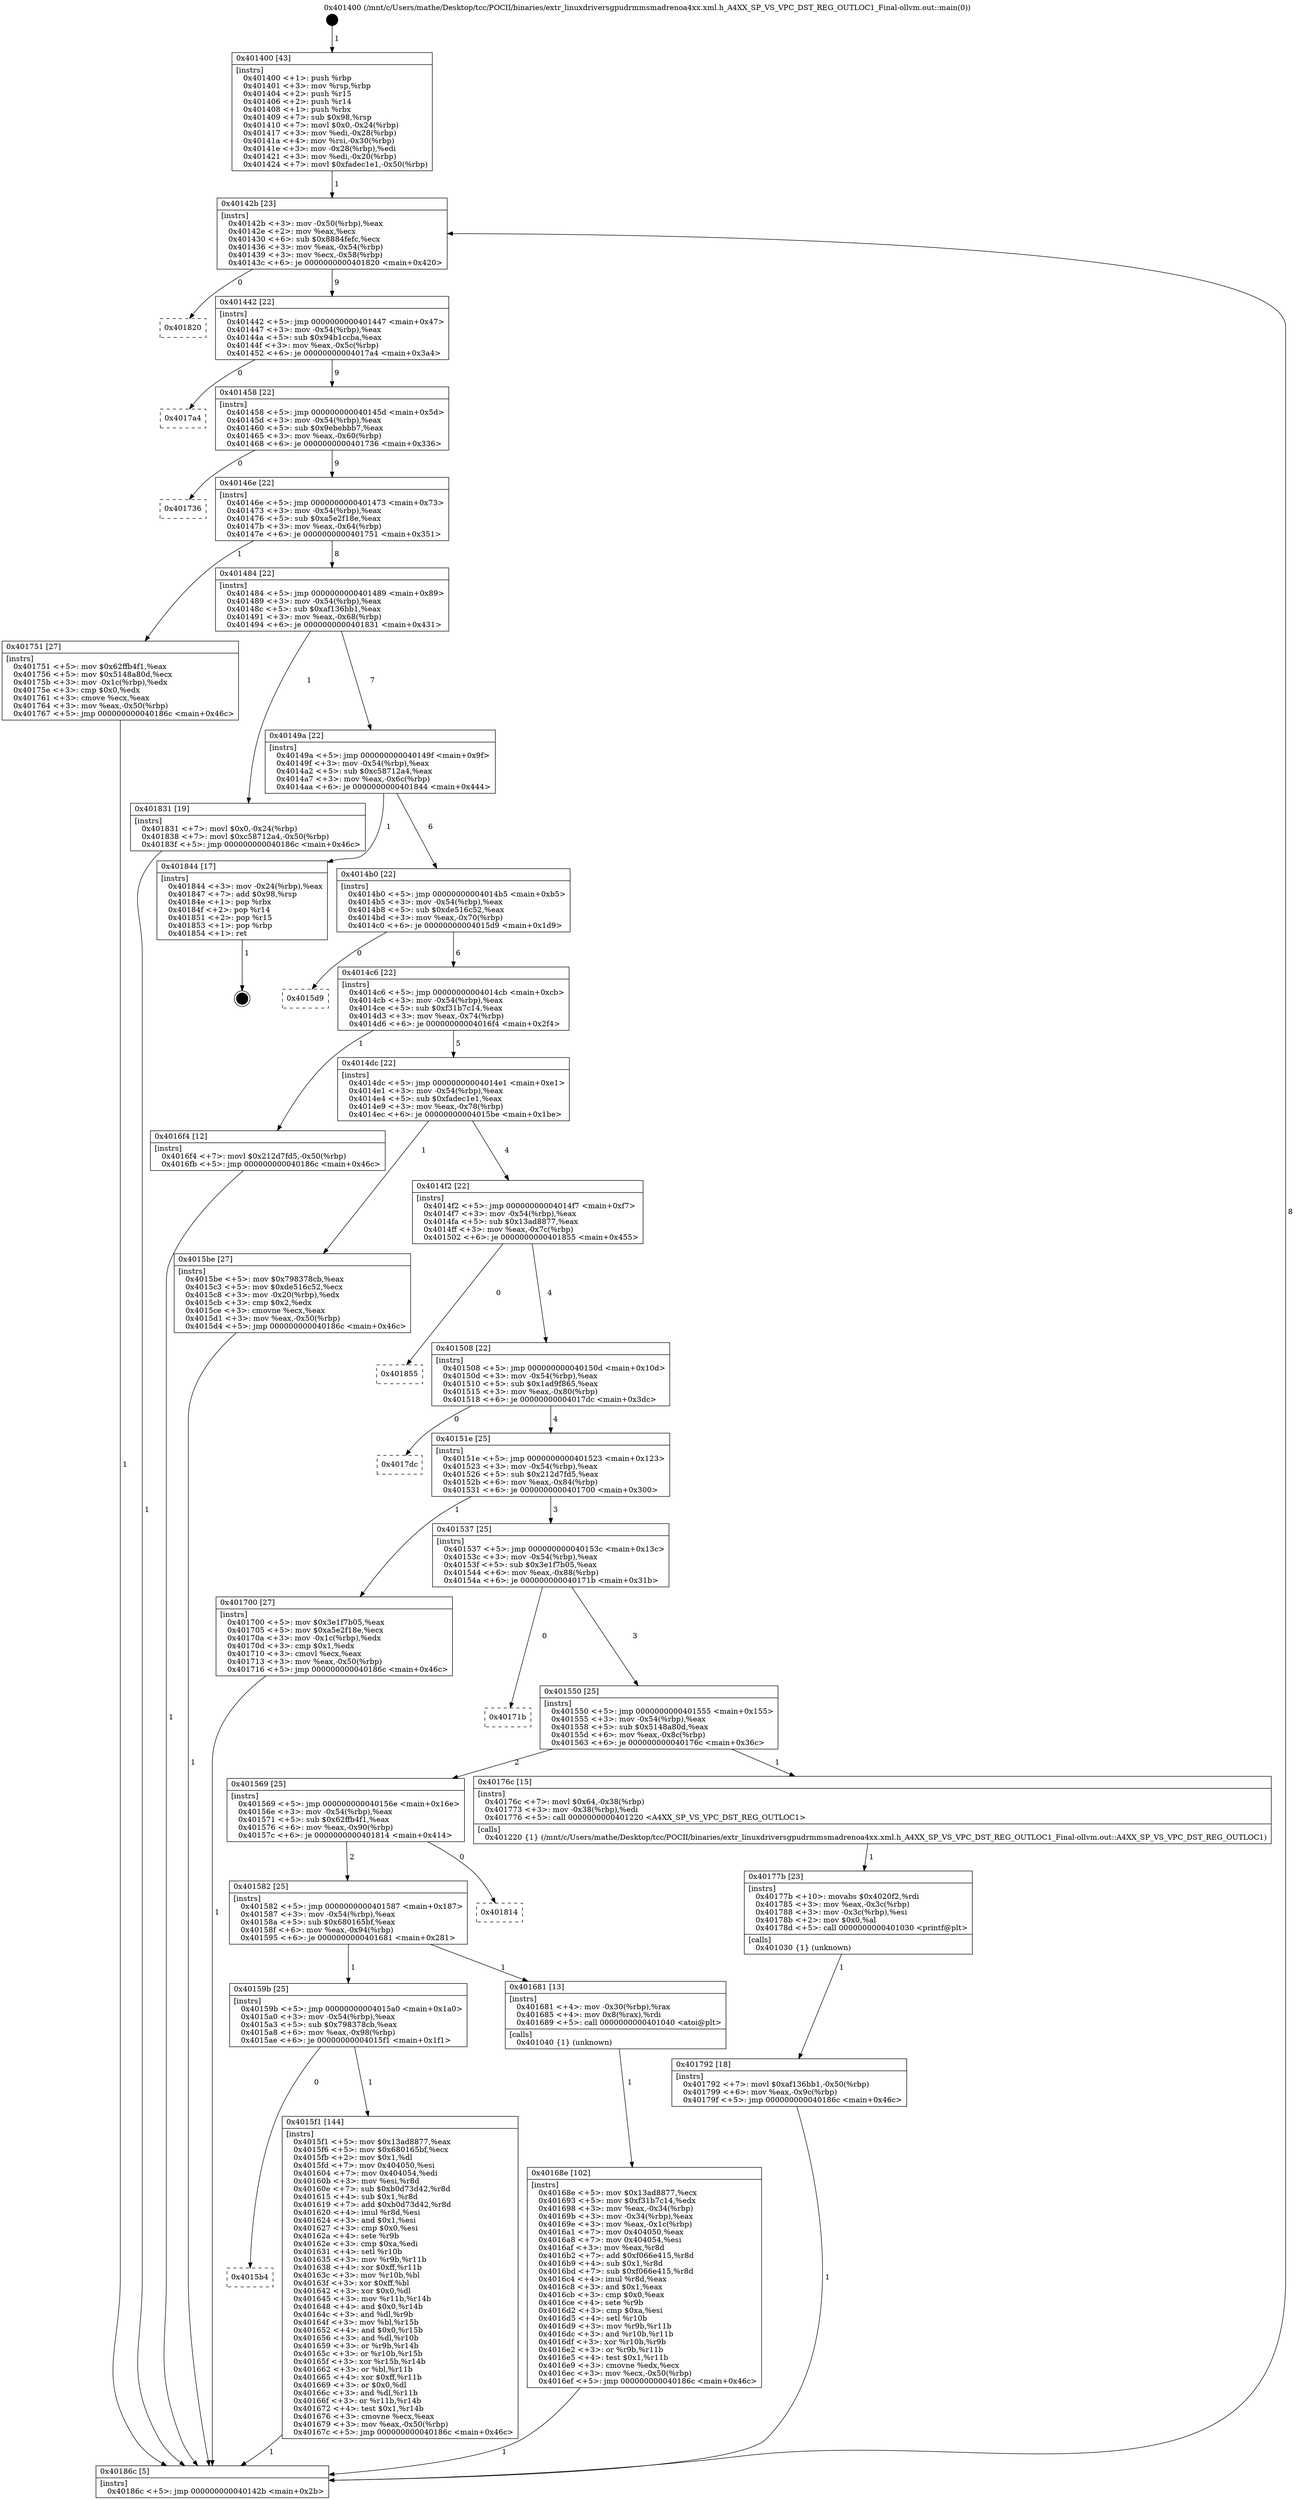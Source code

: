 digraph "0x401400" {
  label = "0x401400 (/mnt/c/Users/mathe/Desktop/tcc/POCII/binaries/extr_linuxdriversgpudrmmsmadrenoa4xx.xml.h_A4XX_SP_VS_VPC_DST_REG_OUTLOC1_Final-ollvm.out::main(0))"
  labelloc = "t"
  node[shape=record]

  Entry [label="",width=0.3,height=0.3,shape=circle,fillcolor=black,style=filled]
  "0x40142b" [label="{
     0x40142b [23]\l
     | [instrs]\l
     &nbsp;&nbsp;0x40142b \<+3\>: mov -0x50(%rbp),%eax\l
     &nbsp;&nbsp;0x40142e \<+2\>: mov %eax,%ecx\l
     &nbsp;&nbsp;0x401430 \<+6\>: sub $0x8884fefc,%ecx\l
     &nbsp;&nbsp;0x401436 \<+3\>: mov %eax,-0x54(%rbp)\l
     &nbsp;&nbsp;0x401439 \<+3\>: mov %ecx,-0x58(%rbp)\l
     &nbsp;&nbsp;0x40143c \<+6\>: je 0000000000401820 \<main+0x420\>\l
  }"]
  "0x401820" [label="{
     0x401820\l
  }", style=dashed]
  "0x401442" [label="{
     0x401442 [22]\l
     | [instrs]\l
     &nbsp;&nbsp;0x401442 \<+5\>: jmp 0000000000401447 \<main+0x47\>\l
     &nbsp;&nbsp;0x401447 \<+3\>: mov -0x54(%rbp),%eax\l
     &nbsp;&nbsp;0x40144a \<+5\>: sub $0x94b1ccba,%eax\l
     &nbsp;&nbsp;0x40144f \<+3\>: mov %eax,-0x5c(%rbp)\l
     &nbsp;&nbsp;0x401452 \<+6\>: je 00000000004017a4 \<main+0x3a4\>\l
  }"]
  Exit [label="",width=0.3,height=0.3,shape=circle,fillcolor=black,style=filled,peripheries=2]
  "0x4017a4" [label="{
     0x4017a4\l
  }", style=dashed]
  "0x401458" [label="{
     0x401458 [22]\l
     | [instrs]\l
     &nbsp;&nbsp;0x401458 \<+5\>: jmp 000000000040145d \<main+0x5d\>\l
     &nbsp;&nbsp;0x40145d \<+3\>: mov -0x54(%rbp),%eax\l
     &nbsp;&nbsp;0x401460 \<+5\>: sub $0x9ebebbb7,%eax\l
     &nbsp;&nbsp;0x401465 \<+3\>: mov %eax,-0x60(%rbp)\l
     &nbsp;&nbsp;0x401468 \<+6\>: je 0000000000401736 \<main+0x336\>\l
  }"]
  "0x401792" [label="{
     0x401792 [18]\l
     | [instrs]\l
     &nbsp;&nbsp;0x401792 \<+7\>: movl $0xaf136bb1,-0x50(%rbp)\l
     &nbsp;&nbsp;0x401799 \<+6\>: mov %eax,-0x9c(%rbp)\l
     &nbsp;&nbsp;0x40179f \<+5\>: jmp 000000000040186c \<main+0x46c\>\l
  }"]
  "0x401736" [label="{
     0x401736\l
  }", style=dashed]
  "0x40146e" [label="{
     0x40146e [22]\l
     | [instrs]\l
     &nbsp;&nbsp;0x40146e \<+5\>: jmp 0000000000401473 \<main+0x73\>\l
     &nbsp;&nbsp;0x401473 \<+3\>: mov -0x54(%rbp),%eax\l
     &nbsp;&nbsp;0x401476 \<+5\>: sub $0xa5e2f18e,%eax\l
     &nbsp;&nbsp;0x40147b \<+3\>: mov %eax,-0x64(%rbp)\l
     &nbsp;&nbsp;0x40147e \<+6\>: je 0000000000401751 \<main+0x351\>\l
  }"]
  "0x40177b" [label="{
     0x40177b [23]\l
     | [instrs]\l
     &nbsp;&nbsp;0x40177b \<+10\>: movabs $0x4020f2,%rdi\l
     &nbsp;&nbsp;0x401785 \<+3\>: mov %eax,-0x3c(%rbp)\l
     &nbsp;&nbsp;0x401788 \<+3\>: mov -0x3c(%rbp),%esi\l
     &nbsp;&nbsp;0x40178b \<+2\>: mov $0x0,%al\l
     &nbsp;&nbsp;0x40178d \<+5\>: call 0000000000401030 \<printf@plt\>\l
     | [calls]\l
     &nbsp;&nbsp;0x401030 \{1\} (unknown)\l
  }"]
  "0x401751" [label="{
     0x401751 [27]\l
     | [instrs]\l
     &nbsp;&nbsp;0x401751 \<+5\>: mov $0x62ffb4f1,%eax\l
     &nbsp;&nbsp;0x401756 \<+5\>: mov $0x5148a80d,%ecx\l
     &nbsp;&nbsp;0x40175b \<+3\>: mov -0x1c(%rbp),%edx\l
     &nbsp;&nbsp;0x40175e \<+3\>: cmp $0x0,%edx\l
     &nbsp;&nbsp;0x401761 \<+3\>: cmove %ecx,%eax\l
     &nbsp;&nbsp;0x401764 \<+3\>: mov %eax,-0x50(%rbp)\l
     &nbsp;&nbsp;0x401767 \<+5\>: jmp 000000000040186c \<main+0x46c\>\l
  }"]
  "0x401484" [label="{
     0x401484 [22]\l
     | [instrs]\l
     &nbsp;&nbsp;0x401484 \<+5\>: jmp 0000000000401489 \<main+0x89\>\l
     &nbsp;&nbsp;0x401489 \<+3\>: mov -0x54(%rbp),%eax\l
     &nbsp;&nbsp;0x40148c \<+5\>: sub $0xaf136bb1,%eax\l
     &nbsp;&nbsp;0x401491 \<+3\>: mov %eax,-0x68(%rbp)\l
     &nbsp;&nbsp;0x401494 \<+6\>: je 0000000000401831 \<main+0x431\>\l
  }"]
  "0x40168e" [label="{
     0x40168e [102]\l
     | [instrs]\l
     &nbsp;&nbsp;0x40168e \<+5\>: mov $0x13ad8877,%ecx\l
     &nbsp;&nbsp;0x401693 \<+5\>: mov $0xf31b7c14,%edx\l
     &nbsp;&nbsp;0x401698 \<+3\>: mov %eax,-0x34(%rbp)\l
     &nbsp;&nbsp;0x40169b \<+3\>: mov -0x34(%rbp),%eax\l
     &nbsp;&nbsp;0x40169e \<+3\>: mov %eax,-0x1c(%rbp)\l
     &nbsp;&nbsp;0x4016a1 \<+7\>: mov 0x404050,%eax\l
     &nbsp;&nbsp;0x4016a8 \<+7\>: mov 0x404054,%esi\l
     &nbsp;&nbsp;0x4016af \<+3\>: mov %eax,%r8d\l
     &nbsp;&nbsp;0x4016b2 \<+7\>: add $0xf066e415,%r8d\l
     &nbsp;&nbsp;0x4016b9 \<+4\>: sub $0x1,%r8d\l
     &nbsp;&nbsp;0x4016bd \<+7\>: sub $0xf066e415,%r8d\l
     &nbsp;&nbsp;0x4016c4 \<+4\>: imul %r8d,%eax\l
     &nbsp;&nbsp;0x4016c8 \<+3\>: and $0x1,%eax\l
     &nbsp;&nbsp;0x4016cb \<+3\>: cmp $0x0,%eax\l
     &nbsp;&nbsp;0x4016ce \<+4\>: sete %r9b\l
     &nbsp;&nbsp;0x4016d2 \<+3\>: cmp $0xa,%esi\l
     &nbsp;&nbsp;0x4016d5 \<+4\>: setl %r10b\l
     &nbsp;&nbsp;0x4016d9 \<+3\>: mov %r9b,%r11b\l
     &nbsp;&nbsp;0x4016dc \<+3\>: and %r10b,%r11b\l
     &nbsp;&nbsp;0x4016df \<+3\>: xor %r10b,%r9b\l
     &nbsp;&nbsp;0x4016e2 \<+3\>: or %r9b,%r11b\l
     &nbsp;&nbsp;0x4016e5 \<+4\>: test $0x1,%r11b\l
     &nbsp;&nbsp;0x4016e9 \<+3\>: cmovne %edx,%ecx\l
     &nbsp;&nbsp;0x4016ec \<+3\>: mov %ecx,-0x50(%rbp)\l
     &nbsp;&nbsp;0x4016ef \<+5\>: jmp 000000000040186c \<main+0x46c\>\l
  }"]
  "0x401831" [label="{
     0x401831 [19]\l
     | [instrs]\l
     &nbsp;&nbsp;0x401831 \<+7\>: movl $0x0,-0x24(%rbp)\l
     &nbsp;&nbsp;0x401838 \<+7\>: movl $0xc58712a4,-0x50(%rbp)\l
     &nbsp;&nbsp;0x40183f \<+5\>: jmp 000000000040186c \<main+0x46c\>\l
  }"]
  "0x40149a" [label="{
     0x40149a [22]\l
     | [instrs]\l
     &nbsp;&nbsp;0x40149a \<+5\>: jmp 000000000040149f \<main+0x9f\>\l
     &nbsp;&nbsp;0x40149f \<+3\>: mov -0x54(%rbp),%eax\l
     &nbsp;&nbsp;0x4014a2 \<+5\>: sub $0xc58712a4,%eax\l
     &nbsp;&nbsp;0x4014a7 \<+3\>: mov %eax,-0x6c(%rbp)\l
     &nbsp;&nbsp;0x4014aa \<+6\>: je 0000000000401844 \<main+0x444\>\l
  }"]
  "0x4015b4" [label="{
     0x4015b4\l
  }", style=dashed]
  "0x401844" [label="{
     0x401844 [17]\l
     | [instrs]\l
     &nbsp;&nbsp;0x401844 \<+3\>: mov -0x24(%rbp),%eax\l
     &nbsp;&nbsp;0x401847 \<+7\>: add $0x98,%rsp\l
     &nbsp;&nbsp;0x40184e \<+1\>: pop %rbx\l
     &nbsp;&nbsp;0x40184f \<+2\>: pop %r14\l
     &nbsp;&nbsp;0x401851 \<+2\>: pop %r15\l
     &nbsp;&nbsp;0x401853 \<+1\>: pop %rbp\l
     &nbsp;&nbsp;0x401854 \<+1\>: ret\l
  }"]
  "0x4014b0" [label="{
     0x4014b0 [22]\l
     | [instrs]\l
     &nbsp;&nbsp;0x4014b0 \<+5\>: jmp 00000000004014b5 \<main+0xb5\>\l
     &nbsp;&nbsp;0x4014b5 \<+3\>: mov -0x54(%rbp),%eax\l
     &nbsp;&nbsp;0x4014b8 \<+5\>: sub $0xde516c52,%eax\l
     &nbsp;&nbsp;0x4014bd \<+3\>: mov %eax,-0x70(%rbp)\l
     &nbsp;&nbsp;0x4014c0 \<+6\>: je 00000000004015d9 \<main+0x1d9\>\l
  }"]
  "0x4015f1" [label="{
     0x4015f1 [144]\l
     | [instrs]\l
     &nbsp;&nbsp;0x4015f1 \<+5\>: mov $0x13ad8877,%eax\l
     &nbsp;&nbsp;0x4015f6 \<+5\>: mov $0x680165bf,%ecx\l
     &nbsp;&nbsp;0x4015fb \<+2\>: mov $0x1,%dl\l
     &nbsp;&nbsp;0x4015fd \<+7\>: mov 0x404050,%esi\l
     &nbsp;&nbsp;0x401604 \<+7\>: mov 0x404054,%edi\l
     &nbsp;&nbsp;0x40160b \<+3\>: mov %esi,%r8d\l
     &nbsp;&nbsp;0x40160e \<+7\>: sub $0xb0d73d42,%r8d\l
     &nbsp;&nbsp;0x401615 \<+4\>: sub $0x1,%r8d\l
     &nbsp;&nbsp;0x401619 \<+7\>: add $0xb0d73d42,%r8d\l
     &nbsp;&nbsp;0x401620 \<+4\>: imul %r8d,%esi\l
     &nbsp;&nbsp;0x401624 \<+3\>: and $0x1,%esi\l
     &nbsp;&nbsp;0x401627 \<+3\>: cmp $0x0,%esi\l
     &nbsp;&nbsp;0x40162a \<+4\>: sete %r9b\l
     &nbsp;&nbsp;0x40162e \<+3\>: cmp $0xa,%edi\l
     &nbsp;&nbsp;0x401631 \<+4\>: setl %r10b\l
     &nbsp;&nbsp;0x401635 \<+3\>: mov %r9b,%r11b\l
     &nbsp;&nbsp;0x401638 \<+4\>: xor $0xff,%r11b\l
     &nbsp;&nbsp;0x40163c \<+3\>: mov %r10b,%bl\l
     &nbsp;&nbsp;0x40163f \<+3\>: xor $0xff,%bl\l
     &nbsp;&nbsp;0x401642 \<+3\>: xor $0x0,%dl\l
     &nbsp;&nbsp;0x401645 \<+3\>: mov %r11b,%r14b\l
     &nbsp;&nbsp;0x401648 \<+4\>: and $0x0,%r14b\l
     &nbsp;&nbsp;0x40164c \<+3\>: and %dl,%r9b\l
     &nbsp;&nbsp;0x40164f \<+3\>: mov %bl,%r15b\l
     &nbsp;&nbsp;0x401652 \<+4\>: and $0x0,%r15b\l
     &nbsp;&nbsp;0x401656 \<+3\>: and %dl,%r10b\l
     &nbsp;&nbsp;0x401659 \<+3\>: or %r9b,%r14b\l
     &nbsp;&nbsp;0x40165c \<+3\>: or %r10b,%r15b\l
     &nbsp;&nbsp;0x40165f \<+3\>: xor %r15b,%r14b\l
     &nbsp;&nbsp;0x401662 \<+3\>: or %bl,%r11b\l
     &nbsp;&nbsp;0x401665 \<+4\>: xor $0xff,%r11b\l
     &nbsp;&nbsp;0x401669 \<+3\>: or $0x0,%dl\l
     &nbsp;&nbsp;0x40166c \<+3\>: and %dl,%r11b\l
     &nbsp;&nbsp;0x40166f \<+3\>: or %r11b,%r14b\l
     &nbsp;&nbsp;0x401672 \<+4\>: test $0x1,%r14b\l
     &nbsp;&nbsp;0x401676 \<+3\>: cmovne %ecx,%eax\l
     &nbsp;&nbsp;0x401679 \<+3\>: mov %eax,-0x50(%rbp)\l
     &nbsp;&nbsp;0x40167c \<+5\>: jmp 000000000040186c \<main+0x46c\>\l
  }"]
  "0x4015d9" [label="{
     0x4015d9\l
  }", style=dashed]
  "0x4014c6" [label="{
     0x4014c6 [22]\l
     | [instrs]\l
     &nbsp;&nbsp;0x4014c6 \<+5\>: jmp 00000000004014cb \<main+0xcb\>\l
     &nbsp;&nbsp;0x4014cb \<+3\>: mov -0x54(%rbp),%eax\l
     &nbsp;&nbsp;0x4014ce \<+5\>: sub $0xf31b7c14,%eax\l
     &nbsp;&nbsp;0x4014d3 \<+3\>: mov %eax,-0x74(%rbp)\l
     &nbsp;&nbsp;0x4014d6 \<+6\>: je 00000000004016f4 \<main+0x2f4\>\l
  }"]
  "0x40159b" [label="{
     0x40159b [25]\l
     | [instrs]\l
     &nbsp;&nbsp;0x40159b \<+5\>: jmp 00000000004015a0 \<main+0x1a0\>\l
     &nbsp;&nbsp;0x4015a0 \<+3\>: mov -0x54(%rbp),%eax\l
     &nbsp;&nbsp;0x4015a3 \<+5\>: sub $0x798378cb,%eax\l
     &nbsp;&nbsp;0x4015a8 \<+6\>: mov %eax,-0x98(%rbp)\l
     &nbsp;&nbsp;0x4015ae \<+6\>: je 00000000004015f1 \<main+0x1f1\>\l
  }"]
  "0x4016f4" [label="{
     0x4016f4 [12]\l
     | [instrs]\l
     &nbsp;&nbsp;0x4016f4 \<+7\>: movl $0x212d7fd5,-0x50(%rbp)\l
     &nbsp;&nbsp;0x4016fb \<+5\>: jmp 000000000040186c \<main+0x46c\>\l
  }"]
  "0x4014dc" [label="{
     0x4014dc [22]\l
     | [instrs]\l
     &nbsp;&nbsp;0x4014dc \<+5\>: jmp 00000000004014e1 \<main+0xe1\>\l
     &nbsp;&nbsp;0x4014e1 \<+3\>: mov -0x54(%rbp),%eax\l
     &nbsp;&nbsp;0x4014e4 \<+5\>: sub $0xfadec1e1,%eax\l
     &nbsp;&nbsp;0x4014e9 \<+3\>: mov %eax,-0x78(%rbp)\l
     &nbsp;&nbsp;0x4014ec \<+6\>: je 00000000004015be \<main+0x1be\>\l
  }"]
  "0x401681" [label="{
     0x401681 [13]\l
     | [instrs]\l
     &nbsp;&nbsp;0x401681 \<+4\>: mov -0x30(%rbp),%rax\l
     &nbsp;&nbsp;0x401685 \<+4\>: mov 0x8(%rax),%rdi\l
     &nbsp;&nbsp;0x401689 \<+5\>: call 0000000000401040 \<atoi@plt\>\l
     | [calls]\l
     &nbsp;&nbsp;0x401040 \{1\} (unknown)\l
  }"]
  "0x4015be" [label="{
     0x4015be [27]\l
     | [instrs]\l
     &nbsp;&nbsp;0x4015be \<+5\>: mov $0x798378cb,%eax\l
     &nbsp;&nbsp;0x4015c3 \<+5\>: mov $0xde516c52,%ecx\l
     &nbsp;&nbsp;0x4015c8 \<+3\>: mov -0x20(%rbp),%edx\l
     &nbsp;&nbsp;0x4015cb \<+3\>: cmp $0x2,%edx\l
     &nbsp;&nbsp;0x4015ce \<+3\>: cmovne %ecx,%eax\l
     &nbsp;&nbsp;0x4015d1 \<+3\>: mov %eax,-0x50(%rbp)\l
     &nbsp;&nbsp;0x4015d4 \<+5\>: jmp 000000000040186c \<main+0x46c\>\l
  }"]
  "0x4014f2" [label="{
     0x4014f2 [22]\l
     | [instrs]\l
     &nbsp;&nbsp;0x4014f2 \<+5\>: jmp 00000000004014f7 \<main+0xf7\>\l
     &nbsp;&nbsp;0x4014f7 \<+3\>: mov -0x54(%rbp),%eax\l
     &nbsp;&nbsp;0x4014fa \<+5\>: sub $0x13ad8877,%eax\l
     &nbsp;&nbsp;0x4014ff \<+3\>: mov %eax,-0x7c(%rbp)\l
     &nbsp;&nbsp;0x401502 \<+6\>: je 0000000000401855 \<main+0x455\>\l
  }"]
  "0x40186c" [label="{
     0x40186c [5]\l
     | [instrs]\l
     &nbsp;&nbsp;0x40186c \<+5\>: jmp 000000000040142b \<main+0x2b\>\l
  }"]
  "0x401400" [label="{
     0x401400 [43]\l
     | [instrs]\l
     &nbsp;&nbsp;0x401400 \<+1\>: push %rbp\l
     &nbsp;&nbsp;0x401401 \<+3\>: mov %rsp,%rbp\l
     &nbsp;&nbsp;0x401404 \<+2\>: push %r15\l
     &nbsp;&nbsp;0x401406 \<+2\>: push %r14\l
     &nbsp;&nbsp;0x401408 \<+1\>: push %rbx\l
     &nbsp;&nbsp;0x401409 \<+7\>: sub $0x98,%rsp\l
     &nbsp;&nbsp;0x401410 \<+7\>: movl $0x0,-0x24(%rbp)\l
     &nbsp;&nbsp;0x401417 \<+3\>: mov %edi,-0x28(%rbp)\l
     &nbsp;&nbsp;0x40141a \<+4\>: mov %rsi,-0x30(%rbp)\l
     &nbsp;&nbsp;0x40141e \<+3\>: mov -0x28(%rbp),%edi\l
     &nbsp;&nbsp;0x401421 \<+3\>: mov %edi,-0x20(%rbp)\l
     &nbsp;&nbsp;0x401424 \<+7\>: movl $0xfadec1e1,-0x50(%rbp)\l
  }"]
  "0x401582" [label="{
     0x401582 [25]\l
     | [instrs]\l
     &nbsp;&nbsp;0x401582 \<+5\>: jmp 0000000000401587 \<main+0x187\>\l
     &nbsp;&nbsp;0x401587 \<+3\>: mov -0x54(%rbp),%eax\l
     &nbsp;&nbsp;0x40158a \<+5\>: sub $0x680165bf,%eax\l
     &nbsp;&nbsp;0x40158f \<+6\>: mov %eax,-0x94(%rbp)\l
     &nbsp;&nbsp;0x401595 \<+6\>: je 0000000000401681 \<main+0x281\>\l
  }"]
  "0x401855" [label="{
     0x401855\l
  }", style=dashed]
  "0x401508" [label="{
     0x401508 [22]\l
     | [instrs]\l
     &nbsp;&nbsp;0x401508 \<+5\>: jmp 000000000040150d \<main+0x10d\>\l
     &nbsp;&nbsp;0x40150d \<+3\>: mov -0x54(%rbp),%eax\l
     &nbsp;&nbsp;0x401510 \<+5\>: sub $0x1ad9f865,%eax\l
     &nbsp;&nbsp;0x401515 \<+3\>: mov %eax,-0x80(%rbp)\l
     &nbsp;&nbsp;0x401518 \<+6\>: je 00000000004017dc \<main+0x3dc\>\l
  }"]
  "0x401814" [label="{
     0x401814\l
  }", style=dashed]
  "0x4017dc" [label="{
     0x4017dc\l
  }", style=dashed]
  "0x40151e" [label="{
     0x40151e [25]\l
     | [instrs]\l
     &nbsp;&nbsp;0x40151e \<+5\>: jmp 0000000000401523 \<main+0x123\>\l
     &nbsp;&nbsp;0x401523 \<+3\>: mov -0x54(%rbp),%eax\l
     &nbsp;&nbsp;0x401526 \<+5\>: sub $0x212d7fd5,%eax\l
     &nbsp;&nbsp;0x40152b \<+6\>: mov %eax,-0x84(%rbp)\l
     &nbsp;&nbsp;0x401531 \<+6\>: je 0000000000401700 \<main+0x300\>\l
  }"]
  "0x401569" [label="{
     0x401569 [25]\l
     | [instrs]\l
     &nbsp;&nbsp;0x401569 \<+5\>: jmp 000000000040156e \<main+0x16e\>\l
     &nbsp;&nbsp;0x40156e \<+3\>: mov -0x54(%rbp),%eax\l
     &nbsp;&nbsp;0x401571 \<+5\>: sub $0x62ffb4f1,%eax\l
     &nbsp;&nbsp;0x401576 \<+6\>: mov %eax,-0x90(%rbp)\l
     &nbsp;&nbsp;0x40157c \<+6\>: je 0000000000401814 \<main+0x414\>\l
  }"]
  "0x401700" [label="{
     0x401700 [27]\l
     | [instrs]\l
     &nbsp;&nbsp;0x401700 \<+5\>: mov $0x3e1f7b05,%eax\l
     &nbsp;&nbsp;0x401705 \<+5\>: mov $0xa5e2f18e,%ecx\l
     &nbsp;&nbsp;0x40170a \<+3\>: mov -0x1c(%rbp),%edx\l
     &nbsp;&nbsp;0x40170d \<+3\>: cmp $0x1,%edx\l
     &nbsp;&nbsp;0x401710 \<+3\>: cmovl %ecx,%eax\l
     &nbsp;&nbsp;0x401713 \<+3\>: mov %eax,-0x50(%rbp)\l
     &nbsp;&nbsp;0x401716 \<+5\>: jmp 000000000040186c \<main+0x46c\>\l
  }"]
  "0x401537" [label="{
     0x401537 [25]\l
     | [instrs]\l
     &nbsp;&nbsp;0x401537 \<+5\>: jmp 000000000040153c \<main+0x13c\>\l
     &nbsp;&nbsp;0x40153c \<+3\>: mov -0x54(%rbp),%eax\l
     &nbsp;&nbsp;0x40153f \<+5\>: sub $0x3e1f7b05,%eax\l
     &nbsp;&nbsp;0x401544 \<+6\>: mov %eax,-0x88(%rbp)\l
     &nbsp;&nbsp;0x40154a \<+6\>: je 000000000040171b \<main+0x31b\>\l
  }"]
  "0x40176c" [label="{
     0x40176c [15]\l
     | [instrs]\l
     &nbsp;&nbsp;0x40176c \<+7\>: movl $0x64,-0x38(%rbp)\l
     &nbsp;&nbsp;0x401773 \<+3\>: mov -0x38(%rbp),%edi\l
     &nbsp;&nbsp;0x401776 \<+5\>: call 0000000000401220 \<A4XX_SP_VS_VPC_DST_REG_OUTLOC1\>\l
     | [calls]\l
     &nbsp;&nbsp;0x401220 \{1\} (/mnt/c/Users/mathe/Desktop/tcc/POCII/binaries/extr_linuxdriversgpudrmmsmadrenoa4xx.xml.h_A4XX_SP_VS_VPC_DST_REG_OUTLOC1_Final-ollvm.out::A4XX_SP_VS_VPC_DST_REG_OUTLOC1)\l
  }"]
  "0x40171b" [label="{
     0x40171b\l
  }", style=dashed]
  "0x401550" [label="{
     0x401550 [25]\l
     | [instrs]\l
     &nbsp;&nbsp;0x401550 \<+5\>: jmp 0000000000401555 \<main+0x155\>\l
     &nbsp;&nbsp;0x401555 \<+3\>: mov -0x54(%rbp),%eax\l
     &nbsp;&nbsp;0x401558 \<+5\>: sub $0x5148a80d,%eax\l
     &nbsp;&nbsp;0x40155d \<+6\>: mov %eax,-0x8c(%rbp)\l
     &nbsp;&nbsp;0x401563 \<+6\>: je 000000000040176c \<main+0x36c\>\l
  }"]
  Entry -> "0x401400" [label=" 1"]
  "0x40142b" -> "0x401820" [label=" 0"]
  "0x40142b" -> "0x401442" [label=" 9"]
  "0x401844" -> Exit [label=" 1"]
  "0x401442" -> "0x4017a4" [label=" 0"]
  "0x401442" -> "0x401458" [label=" 9"]
  "0x401831" -> "0x40186c" [label=" 1"]
  "0x401458" -> "0x401736" [label=" 0"]
  "0x401458" -> "0x40146e" [label=" 9"]
  "0x401792" -> "0x40186c" [label=" 1"]
  "0x40146e" -> "0x401751" [label=" 1"]
  "0x40146e" -> "0x401484" [label=" 8"]
  "0x40177b" -> "0x401792" [label=" 1"]
  "0x401484" -> "0x401831" [label=" 1"]
  "0x401484" -> "0x40149a" [label=" 7"]
  "0x40176c" -> "0x40177b" [label=" 1"]
  "0x40149a" -> "0x401844" [label=" 1"]
  "0x40149a" -> "0x4014b0" [label=" 6"]
  "0x401751" -> "0x40186c" [label=" 1"]
  "0x4014b0" -> "0x4015d9" [label=" 0"]
  "0x4014b0" -> "0x4014c6" [label=" 6"]
  "0x401700" -> "0x40186c" [label=" 1"]
  "0x4014c6" -> "0x4016f4" [label=" 1"]
  "0x4014c6" -> "0x4014dc" [label=" 5"]
  "0x40168e" -> "0x40186c" [label=" 1"]
  "0x4014dc" -> "0x4015be" [label=" 1"]
  "0x4014dc" -> "0x4014f2" [label=" 4"]
  "0x4015be" -> "0x40186c" [label=" 1"]
  "0x401400" -> "0x40142b" [label=" 1"]
  "0x40186c" -> "0x40142b" [label=" 8"]
  "0x401681" -> "0x40168e" [label=" 1"]
  "0x4014f2" -> "0x401855" [label=" 0"]
  "0x4014f2" -> "0x401508" [label=" 4"]
  "0x40159b" -> "0x4015b4" [label=" 0"]
  "0x401508" -> "0x4017dc" [label=" 0"]
  "0x401508" -> "0x40151e" [label=" 4"]
  "0x40159b" -> "0x4015f1" [label=" 1"]
  "0x40151e" -> "0x401700" [label=" 1"]
  "0x40151e" -> "0x401537" [label=" 3"]
  "0x401582" -> "0x40159b" [label=" 1"]
  "0x401537" -> "0x40171b" [label=" 0"]
  "0x401537" -> "0x401550" [label=" 3"]
  "0x401582" -> "0x401681" [label=" 1"]
  "0x401550" -> "0x40176c" [label=" 1"]
  "0x401550" -> "0x401569" [label=" 2"]
  "0x4016f4" -> "0x40186c" [label=" 1"]
  "0x401569" -> "0x401814" [label=" 0"]
  "0x401569" -> "0x401582" [label=" 2"]
  "0x4015f1" -> "0x40186c" [label=" 1"]
}
